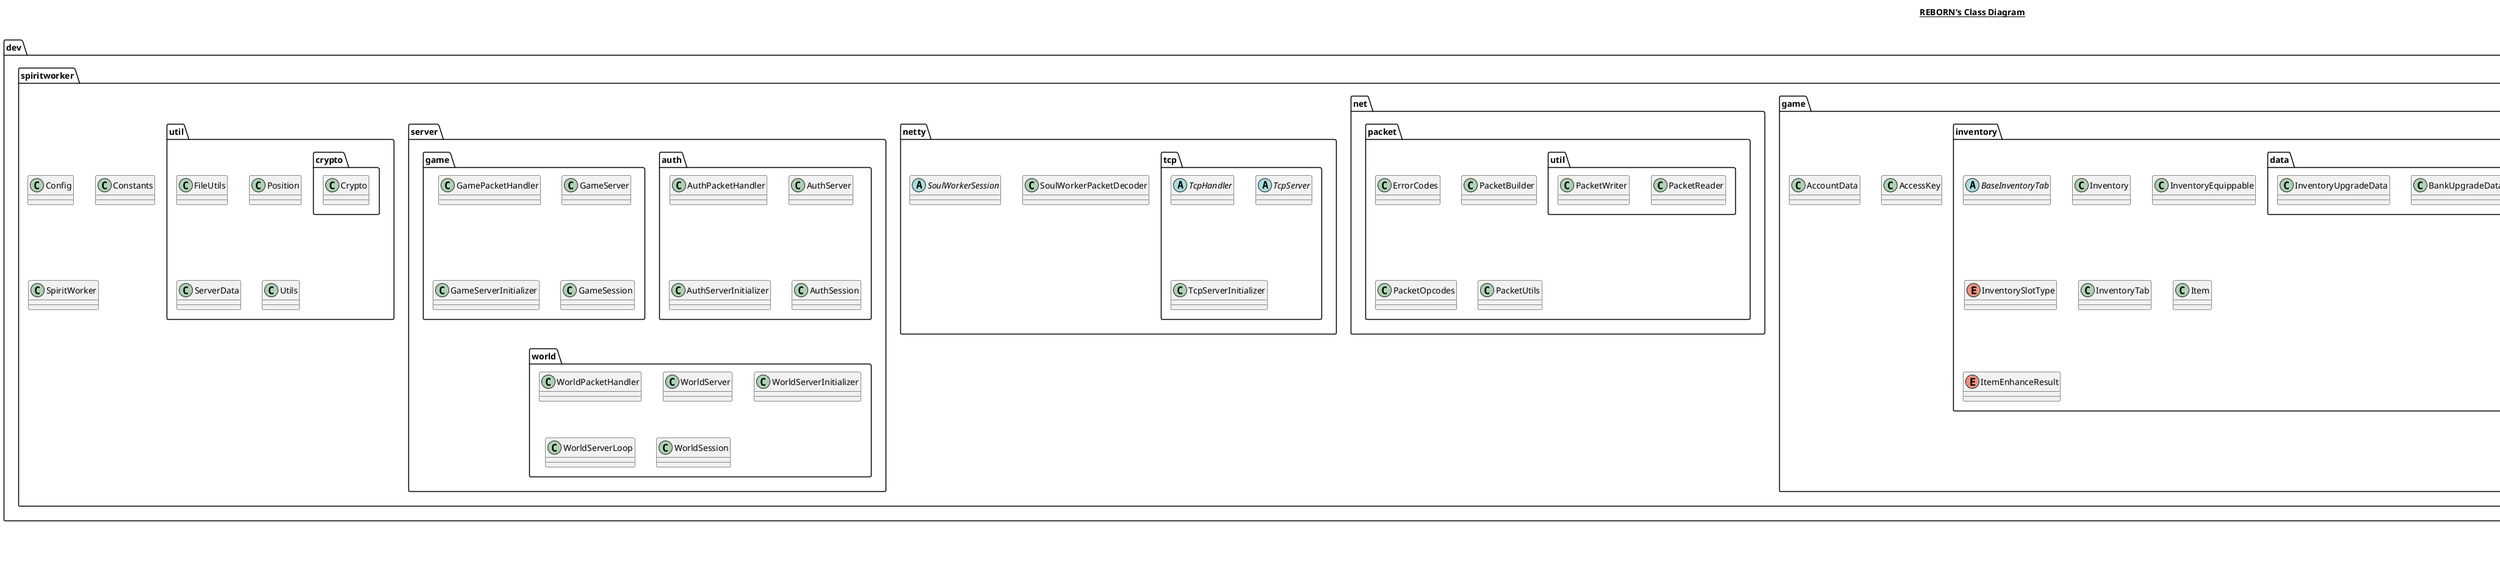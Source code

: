@startuml

title __REBORN's Class Diagram__\n

  namespace dev.spiritworker {
    class dev.spiritworker.Config {
    }
  }
  

  namespace dev.spiritworker {
    class dev.spiritworker.Config {
    }
  }
  

  namespace dev.spiritworker {
    class dev.spiritworker.Config {
    }
  }
  

  namespace dev.spiritworker {
    class dev.spiritworker.Constants {
    }
  }
  

  namespace dev.spiritworker {
    class dev.spiritworker.Constants {
    }
  }
  

  namespace dev.spiritworker {
    class dev.spiritworker.Constants {
    }
  }
  

  namespace dev.spiritworker {
    class dev.spiritworker.SpiritWorker {
    }
  }
  

  namespace dev.spiritworker {
    class dev.spiritworker.SpiritWorker {
    }
  }
  

  namespace dev.spiritworker {
    class dev.spiritworker.SpiritWorker {
    }
  }
  

  namespace dev.spiritworker {
    namespace database {
      class dev.spiritworker.database.DatabaseCounter {
      }
    }
  }
  

  namespace dev.spiritworker {
    namespace database {
      class dev.spiritworker.database.DatabaseCounter {
      }
    }
  }
  

  namespace dev.spiritworker {
    namespace database {
      class dev.spiritworker.database.DatabaseCounter {
      }
    }
  }
  

  namespace dev.spiritworker {
    namespace database {
      class dev.spiritworker.database.DatabaseHelper {
      }
    }
  }
  

  namespace dev.spiritworker {
    namespace database {
      class dev.spiritworker.database.DatabaseHelper {
      }
    }
  }
  

  namespace dev.spiritworker {
    namespace database {
      class dev.spiritworker.database.DatabaseHelper {
      }
    }
  }
  

  namespace dev.spiritworker {
    namespace database {
      class dev.spiritworker.database.DatabaseManager {
      }
    }
  }
  

  namespace dev.spiritworker {
    namespace database {
      class dev.spiritworker.database.DatabaseManager {
      }
    }
  }
  

  namespace dev.spiritworker {
    namespace database {
      class dev.spiritworker.database.DatabaseManager {
      }
    }
  }
  

  namespace dev.spiritworker {
    namespace game {
      class dev.spiritworker.game.AccessKey {
      }
    }
  }
  

  namespace dev.spiritworker {
    namespace game {
      class dev.spiritworker.game.AccessKey {
      }
    }
  }
  

  namespace dev.spiritworker {
    namespace game {
      class dev.spiritworker.game.AccessKey {
      }
    }
  }
  

  namespace dev.spiritworker {
    namespace game {
      class dev.spiritworker.game.AccountData {
      }
    }
  }
  

  namespace dev.spiritworker {
    namespace game {
      class dev.spiritworker.game.AccountData {
      }
    }
  }
  

  namespace dev.spiritworker {
    namespace game {
      class dev.spiritworker.game.AccountData {
      }
    }
  }
  

  namespace dev.spiritworker {
    namespace game {
      namespace character {
        enum CharacterClass {
        }
      }
    }
  }
  

  namespace dev.spiritworker {
    namespace game {
      namespace character {
        enum CharacterClass {
        }
      }
    }
  }
  

  namespace dev.spiritworker {
    namespace game {
      namespace character {
        enum CharacterClass {
        }
      }
    }
  }
  

  namespace dev.spiritworker {
    namespace game {
      namespace character {
        class dev.spiritworker.game.character.CharacterSkills {
        }
      }
    }
  }
  

  namespace dev.spiritworker {
    namespace game {
      namespace character {
        class dev.spiritworker.game.character.CharacterSkills {
        }
      }
    }
  }
  

  namespace dev.spiritworker {
    namespace game {
      namespace character {
        class dev.spiritworker.game.character.CharacterSkills {
        }
      }
    }
  }
  

  namespace dev.spiritworker {
    namespace game {
      namespace character {
        class dev.spiritworker.game.character.CharacterStats {
        }
      }
    }
  }
  

  namespace dev.spiritworker {
    namespace game {
      namespace character {
        class dev.spiritworker.game.character.CharacterStats {
        }
      }
    }
  }
  

  namespace dev.spiritworker {
    namespace game {
      namespace character {
        class dev.spiritworker.game.character.CharacterStats {
        }
      }
    }
  }
  

  namespace dev.spiritworker {
    namespace game {
      namespace character {
        class dev.spiritworker.game.character.GameCharacter {
        }
      }
    }
  }
  

  namespace dev.spiritworker {
    namespace game {
      namespace character {
        class dev.spiritworker.game.character.GameCharacter {
        }
      }
    }
  }
  

  namespace dev.spiritworker {
    namespace game {
      namespace character {
        class dev.spiritworker.game.character.GameCharacter {
        }
      }
    }
  }
  

  namespace dev.spiritworker {
    namespace game {
      namespace character {
        class dev.spiritworker.game.character.Skill {
        }
      }
    }
  }
  

  namespace dev.spiritworker {
    namespace game {
      namespace character {
        class dev.spiritworker.game.character.Skill {
        }
      }
    }
  }
  

  namespace dev.spiritworker {
    namespace game {
      namespace character {
        class dev.spiritworker.game.character.Skill {
        }
      }
    }
  }
  

  namespace dev.spiritworker {
    namespace game {
      namespace character {
        class dev.spiritworker.game.character.Stat {
        }
      }
    }
  }
  

  namespace dev.spiritworker {
    namespace game {
      namespace character {
        class dev.spiritworker.game.character.Stat {
        }
      }
    }
  }
  

  namespace dev.spiritworker {
    namespace game {
      namespace character {
        class dev.spiritworker.game.character.Stat {
        }
      }
    }
  }
  

  namespace dev.spiritworker {
    namespace game {
      namespace data {
        abstract class dev.spiritworker.game.data.ResourceDef {
        }
      }
    }
  }
  

  namespace dev.spiritworker {
    namespace game {
      namespace data {
        abstract class dev.spiritworker.game.data.ResourceDef {
        }
      }
    }
  }
  

  namespace dev.spiritworker {
    namespace game {
      namespace data {
        abstract class dev.spiritworker.game.data.ResourceDef {
        }
      }
    }
  }
  

  namespace dev.spiritworker {
    namespace game {
      namespace data {
        class dev.spiritworker.game.data.ResourceLoader {
        }
      }
    }
  }
  

  namespace dev.spiritworker {
    namespace game {
      namespace data {
        class dev.spiritworker.game.data.ResourceLoader {
        }
      }
    }
  }
  

  namespace dev.spiritworker {
    namespace game {
      namespace data {
        class dev.spiritworker.game.data.ResourceLoader {
        }
      }
    }
  }
  

  namespace dev.spiritworker {
    namespace game {
      namespace data {
        class dev.spiritworker.game.data.SoulWorker {
        }
      }
    }
  }
  

  namespace dev.spiritworker {
    namespace game {
      namespace data {
        class dev.spiritworker.game.data.SoulWorker {
        }
      }
    }
  }
  

  namespace dev.spiritworker {
    namespace game {
      namespace data {
        class dev.spiritworker.game.data.SoulWorker {
        }
      }
    }
  }
  

  namespace dev.spiritworker {
    namespace game {
      namespace data {
        namespace def {
          class dev.spiritworker.game.data.def.DistrictDef {
          }
        }
      }
    }
  }
  

  namespace dev.spiritworker {
    namespace game {
      namespace data {
        namespace def {
          class dev.spiritworker.game.data.def.DistrictDef {
          }
        }
      }
    }
  }
  

  namespace dev.spiritworker {
    namespace game {
      namespace data {
        namespace def {
          class dev.spiritworker.game.data.def.DistrictDef {
          }
        }
      }
    }
  }
  

  namespace dev.spiritworker {
    namespace game {
      namespace data {
        namespace def {
          class dev.spiritworker.game.data.def.ItemDef {
          }
        }
      }
    }
  }
  

  namespace dev.spiritworker {
    namespace game {
      namespace data {
        namespace def {
          class dev.spiritworker.game.data.def.ItemDef {
          }
        }
      }
    }
  }
  

  namespace dev.spiritworker {
    namespace game {
      namespace data {
        namespace def {
          class dev.spiritworker.game.data.def.ItemDef {
          }
        }
      }
    }
  }
  

  namespace dev.spiritworker {
    namespace game {
      namespace data {
        namespace def {
          class dev.spiritworker.game.data.def.MazeDef {
          }
        }
      }
    }
  }
  

  namespace dev.spiritworker {
    namespace game {
      namespace data {
        namespace def {
          class dev.spiritworker.game.data.def.MazeDef {
          }
        }
      }
    }
  }
  

  namespace dev.spiritworker {
    namespace game {
      namespace data {
        namespace def {
          class dev.spiritworker.game.data.def.MazeDef {
          }
        }
      }
    }
  }
  

  namespace dev.spiritworker {
    namespace game {
      namespace data {
        namespace def {
          class dev.spiritworker.game.data.def.MazeDef_test {
          }
        }
      }
    }
  }
  

  namespace dev.spiritworker {
    namespace game {
      namespace data {
        namespace def {
          class dev.spiritworker.game.data.def.MonsterDef {
          }
        }
      }
    }
  }
  

  namespace dev.spiritworker {
    namespace game {
      namespace data {
        namespace def {
          class dev.spiritworker.game.data.def.MonsterDef {
          }
        }
      }
    }
  }
  

  namespace dev.spiritworker {
    namespace game {
      namespace data {
        namespace def {
          class dev.spiritworker.game.data.def.MonsterDef {
          }
        }
      }
    }
  }
  

  namespace dev.spiritworker {
    namespace game {
      namespace data {
        namespace def {
          class dev.spiritworker.game.data.def.NpcDef {
          }
        }
      }
    }
  }
  

  namespace dev.spiritworker {
    namespace game {
      namespace data {
        namespace def {
          class dev.spiritworker.game.data.def.NpcDef {
          }
        }
      }
    }
  }
  

  namespace dev.spiritworker {
    namespace game {
      namespace data {
        namespace def {
          class dev.spiritworker.game.data.def.NpcDef {
          }
        }
      }
    }
  }
  

  namespace dev.spiritworker {
    namespace game {
      namespace data {
        namespace def {
          class dev.spiritworker.game.data.def.PackageDef {
          }
        }
      }
    }
  }
  

  namespace dev.spiritworker {
    namespace game {
      namespace data {
        namespace def {
          class dev.spiritworker.game.data.def.PackageDef {
          }
        }
      }
    }
  }
  

  namespace dev.spiritworker {
    namespace game {
      namespace data {
        namespace def {
          class dev.spiritworker.game.data.def.PackageDef {
          }
        }
      }
    }
  }
  

  namespace dev.spiritworker {
    namespace game {
      namespace data {
        namespace def {
          class dev.spiritworker.game.data.def.SkillDef {
          }
        }
      }
    }
  }
  

  namespace dev.spiritworker {
    namespace game {
      namespace data {
        namespace def {
          class dev.spiritworker.game.data.def.SkillDef {
          }
        }
      }
    }
  }
  

  namespace dev.spiritworker {
    namespace game {
      namespace data {
        namespace def {
          class dev.spiritworker.game.data.def.SkillDef {
          }
        }
      }
    }
  }
  

  namespace dev.spiritworker {
    namespace game {
      namespace data {
        namespace spawns {
          class dev.spiritworker.game.data.spawns.MazeData {
          }
        }
      }
    }
  }
  

  namespace dev.spiritworker {
    namespace game {
      namespace data {
        namespace spawns {
          class dev.spiritworker.game.data.spawns.MazeData {
          }
        }
      }
    }
  }
  

  namespace dev.spiritworker {
    namespace game {
      namespace data {
        namespace spawns {
          class dev.spiritworker.game.data.spawns.MazeData {
          }
        }
      }
    }
  }
  

  namespace dev.spiritworker {
    namespace game {
      namespace inventory {
        abstract class dev.spiritworker.game.inventory.BaseInventoryTab {
        }
      }
    }
  }
  

  namespace dev.spiritworker {
    namespace game {
      namespace inventory {
        abstract class dev.spiritworker.game.inventory.BaseInventoryTab {
        }
      }
    }
  }
  

  namespace dev.spiritworker {
    namespace game {
      namespace inventory {
        abstract class dev.spiritworker.game.inventory.BaseInventoryTab {
        }
      }
    }
  }
  

  namespace dev.spiritworker {
    namespace game {
      namespace inventory {
        class dev.spiritworker.game.inventory.Inventory {
        }
      }
    }
  }
  

  namespace dev.spiritworker {
    namespace game {
      namespace inventory {
        class dev.spiritworker.game.inventory.Inventory {
        }
      }
    }
  }
  

  namespace dev.spiritworker {
    namespace game {
      namespace inventory {
        class dev.spiritworker.game.inventory.Inventory {
        }
      }
    }
  }
  

  namespace dev.spiritworker {
    namespace game {
      namespace inventory {
        class dev.spiritworker.game.inventory.InventoryEquippable {
        }
      }
    }
  }
  

  namespace dev.spiritworker {
    namespace game {
      namespace inventory {
        class dev.spiritworker.game.inventory.InventoryEquippable {
        }
      }
    }
  }
  

  namespace dev.spiritworker {
    namespace game {
      namespace inventory {
        class dev.spiritworker.game.inventory.InventoryEquippable {
        }
      }
    }
  }
  

  namespace dev.spiritworker {
    namespace game {
      namespace inventory {
        enum InventorySlotType {
        }
      }
    }
  }
  

  namespace dev.spiritworker {
    namespace game {
      namespace inventory {
        enum InventorySlotType {
        }
      }
    }
  }
  

  namespace dev.spiritworker {
    namespace game {
      namespace inventory {
        enum InventorySlotType {
        }
      }
    }
  }
  

  namespace dev.spiritworker {
    namespace game {
      namespace inventory {
        class dev.spiritworker.game.inventory.InventoryTab {
        }
      }
    }
  }
  

  namespace dev.spiritworker {
    namespace game {
      namespace inventory {
        class dev.spiritworker.game.inventory.InventoryTab {
        }
      }
    }
  }
  

  namespace dev.spiritworker {
    namespace game {
      namespace inventory {
        class dev.spiritworker.game.inventory.InventoryTab {
        }
      }
    }
  }
  

  namespace dev.spiritworker {
    namespace game {
      namespace inventory {
        class dev.spiritworker.game.inventory.Item {
        }
      }
    }
  }
  

  namespace dev.spiritworker {
    namespace game {
      namespace inventory {
        class dev.spiritworker.game.inventory.Item {
        }
      }
    }
  }
  

  namespace dev.spiritworker {
    namespace game {
      namespace inventory {
        class dev.spiritworker.game.inventory.Item {
        }
      }
    }
  }
  

  namespace dev.spiritworker {
    namespace game {
      namespace inventory {
        enum ItemEnhanceResult {
        }
      }
    }
  }
  

  namespace dev.spiritworker {
    namespace game {
      namespace inventory {
        enum ItemEnhanceResult {
        }
      }
    }
  }
  

  namespace dev.spiritworker {
    namespace game {
      namespace inventory {
        enum ItemEnhanceResult {
        }
      }
    }
  }
  

  namespace dev.spiritworker {
    namespace game {
      namespace inventory {
        namespace data {
          class dev.spiritworker.game.inventory.data.BankUpgradeData {
          }
        }
      }
    }
  }
  

  namespace dev.spiritworker {
    namespace game {
      namespace inventory {
        namespace data {
          class dev.spiritworker.game.inventory.data.BankUpgradeData {
          }
        }
      }
    }
  }
  

  namespace dev.spiritworker {
    namespace game {
      namespace inventory {
        namespace data {
          class dev.spiritworker.game.inventory.data.BankUpgradeData {
          }
        }
      }
    }
  }
  

  namespace dev.spiritworker {
    namespace game {
      namespace inventory {
        namespace data {
          class dev.spiritworker.game.inventory.data.InventoryUpgradeData {
          }
        }
      }
    }
  }
  

  namespace dev.spiritworker {
    namespace game {
      namespace inventory {
        namespace data {
          class dev.spiritworker.game.inventory.data.InventoryUpgradeData {
          }
        }
      }
    }
  }
  

  namespace dev.spiritworker {
    namespace game {
      namespace inventory {
        namespace data {
          class dev.spiritworker.game.inventory.data.InventoryUpgradeData {
          }
        }
      }
    }
  }
  

  namespace dev.spiritworker {
    namespace game {
      namespace managers {
        class dev.spiritworker.game.managers.ChatManager {
        }
      }
    }
  }
  

  namespace dev.spiritworker {
    namespace game {
      namespace managers {
        class dev.spiritworker.game.managers.ChatManager {
        }
      }
    }
  }
  

  namespace dev.spiritworker {
    namespace game {
      namespace managers {
        class dev.spiritworker.game.managers.ChatManager {
        }
      }
    }
  }
  

  namespace dev.spiritworker {
    namespace game {
      namespace managers {
        class dev.spiritworker.game.managers.CommandHandler {
        }
      }
    }
  }
  

  namespace dev.spiritworker {
    namespace game {
      namespace managers {
        class dev.spiritworker.game.managers.CommandHandler {
        }
      }
    }
  }
  

  namespace dev.spiritworker {
    namespace game {
      namespace managers {
        class dev.spiritworker.game.managers.CommandHandler {
        }
      }
    }
  }
  

  namespace dev.spiritworker {
    namespace game {
      namespace managers {
        class dev.spiritworker.game.managers.ItemManager {
        }
      }
    }
  }
  

  namespace dev.spiritworker {
    namespace game {
      namespace managers {
        class dev.spiritworker.game.managers.ItemManager {
        }
      }
    }
  }
  

  namespace dev.spiritworker {
    namespace game {
      namespace managers {
        class dev.spiritworker.game.managers.ItemManager {
        }
      }
    }
  }
  

  namespace dev.spiritworker {
    namespace game {
      namespace managers {
        class dev.spiritworker.game.managers.MazeManager {
        }
      }
    }
  }
  

  namespace dev.spiritworker {
    namespace game {
      namespace managers {
        class dev.spiritworker.game.managers.MazeManager {
        }
      }
    }
  }
  

  namespace dev.spiritworker {
    namespace game {
      namespace managers {
        class dev.spiritworker.game.managers.MazeManager {
        }
      }
    }
  }
  

  namespace dev.spiritworker {
    namespace game {
      namespace map {
        class dev.spiritworker.game.map.District {
        }
      }
    }
  }
  

  namespace dev.spiritworker {
    namespace game {
      namespace map {
        class dev.spiritworker.game.map.District {
        }
      }
    }
  }
  

  namespace dev.spiritworker {
    namespace game {
      namespace map {
        class dev.spiritworker.game.map.District {
        }
      }
    }
  }
  

  namespace dev.spiritworker {
    namespace game {
      namespace map {
        class dev.spiritworker.game.map.GameMap {
        }
      }
    }
  }
  

  namespace dev.spiritworker {
    namespace game {
      namespace map {
        class dev.spiritworker.game.map.GameMap {
        }
      }
    }
  }
  

  namespace dev.spiritworker {
    namespace game {
      namespace map {
        class dev.spiritworker.game.map.GameMap {
        }
      }
    }
  }
  

  namespace dev.spiritworker {
    namespace game {
      namespace map {
        class dev.spiritworker.game.map.Maze {
        }
      }
    }
  }
  

  namespace dev.spiritworker {
    namespace game {
      namespace map {
        class dev.spiritworker.game.map.Maze {
        }
      }
    }
  }
  

  namespace dev.spiritworker {
    namespace game {
      namespace map {
        class dev.spiritworker.game.map.Maze {
        }
      }
    }
  }
  

  namespace dev.spiritworker {
    namespace game {
      namespace map {
        class dev.spiritworker.game.map.Monster {
        }
      }
    }
  }
  

  namespace dev.spiritworker {
    namespace game {
      namespace map {
        class dev.spiritworker.game.map.Monster {
        }
      }
    }
  }
  

  namespace dev.spiritworker {
    namespace game {
      namespace map {
        class dev.spiritworker.game.map.Monster {
        }
      }
    }
  }
  

  namespace dev.spiritworker {
    namespace game {
      namespace map {
        class dev.spiritworker.game.map.Npc {
        }
      }
    }
  }
  

  namespace dev.spiritworker {
    namespace game {
      namespace map {
        class dev.spiritworker.game.map.Npc {
        }
      }
    }
  }
  

  namespace dev.spiritworker {
    namespace game {
      namespace map {
        class dev.spiritworker.game.map.Npc {
        }
      }
    }
  }
  

  namespace dev.spiritworker {
    namespace net.packet {
      class dev.spiritworker.net.packet.ErrorCodes {
      }
    }
  }
  

  namespace dev.spiritworker {
    namespace net.packet {
      class dev.spiritworker.net.packet.ErrorCodes {
      }
    }
  }
  

  namespace dev.spiritworker {
    namespace net.packet {
      class dev.spiritworker.net.packet.ErrorCodes {
      }
    }
  }
  

  namespace dev.spiritworker {
    namespace net.packet {
      class dev.spiritworker.net.packet.PacketBuilder {
      }
    }
  }
  

  namespace dev.spiritworker {
    namespace net.packet {
      class dev.spiritworker.net.packet.PacketBuilder {
      }
    }
  }
  

  namespace dev.spiritworker {
    namespace net.packet {
      class dev.spiritworker.net.packet.PacketBuilder {
      }
    }
  }
  

  namespace dev.spiritworker {
    namespace net.packet {
      class dev.spiritworker.net.packet.PacketOpcodes {
      }
    }
  }
  

  namespace dev.spiritworker {
    namespace net.packet {
      class dev.spiritworker.net.packet.PacketOpcodes {
      }
    }
  }
  

  namespace dev.spiritworker {
    namespace net.packet {
      class dev.spiritworker.net.packet.PacketOpcodes {
      }
    }
  }
  

  namespace dev.spiritworker {
    namespace net.packet {
      class dev.spiritworker.net.packet.PacketUtils {
      }
    }
  }
  

  namespace dev.spiritworker {
    namespace net.packet {
      class dev.spiritworker.net.packet.PacketUtils {
      }
    }
  }
  

  namespace dev.spiritworker {
    namespace net.packet {
      class dev.spiritworker.net.packet.PacketUtils {
      }
    }
  }
  

  namespace dev.spiritworker {
    namespace net.packet {
      namespace util {
        class dev.spiritworker.net.packet.util.PacketReader {
        }
      }
    }
  }
  

  namespace dev.spiritworker {
    namespace net.packet {
      namespace util {
        class dev.spiritworker.net.packet.util.PacketReader {
        }
      }
    }
  }
  

  namespace dev.spiritworker {
    namespace net.packet {
      namespace util {
        class dev.spiritworker.net.packet.util.PacketReader {
        }
      }
    }
  }
  

  namespace dev.spiritworker {
    namespace net.packet {
      namespace util {
        class dev.spiritworker.net.packet.util.PacketWriter {
        }
      }
    }
  }
  

  namespace dev.spiritworker {
    namespace net.packet {
      namespace util {
        class dev.spiritworker.net.packet.util.PacketWriter {
        }
      }
    }
  }
  

  namespace dev.spiritworker {
    namespace net.packet {
      namespace util {
        class dev.spiritworker.net.packet.util.PacketWriter {
        }
      }
    }
  }
  

  namespace dev.spiritworker {
    namespace netty {
      class dev.spiritworker.netty.SoulWorkerPacketDecoder {
      }
    }
  }
  

  namespace dev.spiritworker {
    namespace netty {
      class dev.spiritworker.netty.SoulWorkerPacketDecoder {
      }
    }
  }
  

  namespace dev.spiritworker {
    namespace netty {
      class dev.spiritworker.netty.SoulWorkerPacketDecoder {
      }
    }
  }
  

  namespace dev.spiritworker {
    namespace netty {
      abstract class dev.spiritworker.netty.SoulWorkerSession {
      }
    }
  }
  

  namespace dev.spiritworker {
    namespace netty {
      abstract class dev.spiritworker.netty.SoulWorkerSession {
      }
    }
  }
  

  namespace dev.spiritworker {
    namespace netty {
      abstract class dev.spiritworker.netty.SoulWorkerSession {
      }
    }
  }
  

  namespace dev.spiritworker {
    namespace netty {
      namespace tcp {
        abstract class dev.spiritworker.netty.tcp.TcpHandler {
        }
      }
    }
  }
  

  namespace dev.spiritworker {
    namespace netty {
      namespace tcp {
        abstract class dev.spiritworker.netty.tcp.TcpHandler {
        }
      }
    }
  }
  

  namespace dev.spiritworker {
    namespace netty {
      namespace tcp {
        abstract class dev.spiritworker.netty.tcp.TcpHandler {
        }
      }
    }
  }
  

  namespace dev.spiritworker {
    namespace netty {
      namespace tcp {
        abstract class dev.spiritworker.netty.tcp.TcpServer {
        }
      }
    }
  }
  

  namespace dev.spiritworker {
    namespace netty {
      namespace tcp {
        abstract class dev.spiritworker.netty.tcp.TcpServer {
        }
      }
    }
  }
  

  namespace dev.spiritworker {
    namespace netty {
      namespace tcp {
        abstract class dev.spiritworker.netty.tcp.TcpServer {
        }
      }
    }
  }
  

  namespace dev.spiritworker {
    namespace netty {
      namespace tcp {
        class dev.spiritworker.netty.tcp.TcpServerInitializer {
        }
      }
    }
  }
  

  namespace dev.spiritworker {
    namespace netty {
      namespace tcp {
        class dev.spiritworker.netty.tcp.TcpServerInitializer {
        }
      }
    }
  }
  

  namespace dev.spiritworker {
    namespace netty {
      namespace tcp {
        class dev.spiritworker.netty.tcp.TcpServerInitializer {
        }
      }
    }
  }
  

  namespace dev.spiritworker {
    namespace server.auth {
      class dev.spiritworker.server.auth.AuthPacketHandler {
      }
    }
  }
  

  namespace dev.spiritworker {
    namespace server.auth {
      class dev.spiritworker.server.auth.AuthPacketHandler {
      }
    }
  }
  

  namespace dev.spiritworker {
    namespace server.auth {
      class dev.spiritworker.server.auth.AuthPacketHandler {
      }
    }
  }
  

  namespace dev.spiritworker {
    namespace server.auth {
      class dev.spiritworker.server.auth.AuthServer {
      }
    }
  }
  

  namespace dev.spiritworker {
    namespace server.auth {
      class dev.spiritworker.server.auth.AuthServer {
      }
    }
  }
  

  namespace dev.spiritworker {
    namespace server.auth {
      class dev.spiritworker.server.auth.AuthServer {
      }
    }
  }
  

  namespace dev.spiritworker {
    namespace server.auth {
      class dev.spiritworker.server.auth.AuthServerInitializer {
      }
    }
  }
  

  namespace dev.spiritworker {
    namespace server.auth {
      class dev.spiritworker.server.auth.AuthServerInitializer {
      }
    }
  }
  

  namespace dev.spiritworker {
    namespace server.auth {
      class dev.spiritworker.server.auth.AuthServerInitializer {
      }
    }
  }
  

  namespace dev.spiritworker {
    namespace server.auth {
      class dev.spiritworker.server.auth.AuthSession {
      }
    }
  }
  

  namespace dev.spiritworker {
    namespace server.auth {
      class dev.spiritworker.server.auth.AuthSession {
      }
    }
  }
  

  namespace dev.spiritworker {
    namespace server.auth {
      class dev.spiritworker.server.auth.AuthSession {
      }
    }
  }
  

  namespace dev.spiritworker {
    namespace server.game {
      class dev.spiritworker.server.game.GamePacketHandler {
      }
    }
  }
  

  namespace dev.spiritworker {
    namespace server.game {
      class dev.spiritworker.server.game.GamePacketHandler {
      }
    }
  }
  

  namespace dev.spiritworker {
    namespace server.game {
      class dev.spiritworker.server.game.GamePacketHandler {
      }
    }
  }
  

  namespace dev.spiritworker {
    namespace server.game {
      class dev.spiritworker.server.game.GameServer {
      }
    }
  }
  

  namespace dev.spiritworker {
    namespace server.game {
      class dev.spiritworker.server.game.GameServer {
      }
    }
  }
  

  namespace dev.spiritworker {
    namespace server.game {
      class dev.spiritworker.server.game.GameServer {
      }
    }
  }
  

  namespace dev.spiritworker {
    namespace server.game {
      class dev.spiritworker.server.game.GameServerInitializer {
      }
    }
  }
  

  namespace dev.spiritworker {
    namespace server.game {
      class dev.spiritworker.server.game.GameServerInitializer {
      }
    }
  }
  

  namespace dev.spiritworker {
    namespace server.game {
      class dev.spiritworker.server.game.GameServerInitializer {
      }
    }
  }
  

  namespace dev.spiritworker {
    namespace server.game {
      class dev.spiritworker.server.game.GameSession {
      }
    }
  }
  

  namespace dev.spiritworker {
    namespace server.game {
      class dev.spiritworker.server.game.GameSession {
      }
    }
  }
  

  namespace dev.spiritworker {
    namespace server.game {
      class dev.spiritworker.server.game.GameSession {
      }
    }
  }
  

  namespace dev.spiritworker {
    namespace server.world {
      class dev.spiritworker.server.world.WorldPacketHandler {
      }
    }
  }
  

  namespace dev.spiritworker {
    namespace server.world {
      class dev.spiritworker.server.world.WorldPacketHandler {
      }
    }
  }
  

  namespace dev.spiritworker {
    namespace server.world {
      class dev.spiritworker.server.world.WorldPacketHandler {
      }
    }
  }
  

  namespace dev.spiritworker {
    namespace server.world {
      class dev.spiritworker.server.world.WorldServer {
      }
    }
  }
  

  namespace dev.spiritworker {
    namespace server.world {
      class dev.spiritworker.server.world.WorldServer {
      }
    }
  }
  

  namespace dev.spiritworker {
    namespace server.world {
      class dev.spiritworker.server.world.WorldServer {
      }
    }
  }
  

  namespace dev.spiritworker {
    namespace server.world {
      class dev.spiritworker.server.world.WorldServerInitializer {
      }
    }
  }
  

  namespace dev.spiritworker {
    namespace server.world {
      class dev.spiritworker.server.world.WorldServerInitializer {
      }
    }
  }
  

  namespace dev.spiritworker {
    namespace server.world {
      class dev.spiritworker.server.world.WorldServerInitializer {
      }
    }
  }
  

  namespace dev.spiritworker {
    namespace server.world {
      class dev.spiritworker.server.world.WorldServerLoop {
      }
    }
  }
  

  namespace dev.spiritworker {
    namespace server.world {
      class dev.spiritworker.server.world.WorldServerLoop {
      }
    }
  }
  

  namespace dev.spiritworker {
    namespace server.world {
      class dev.spiritworker.server.world.WorldServerLoop {
      }
    }
  }
  

  namespace dev.spiritworker {
    namespace server.world {
      class dev.spiritworker.server.world.WorldSession {
      }
    }
  }
  

  namespace dev.spiritworker {
    namespace server.world {
      class dev.spiritworker.server.world.WorldSession {
      }
    }
  }
  

  namespace dev.spiritworker {
    namespace server.world {
      class dev.spiritworker.server.world.WorldSession {
      }
    }
  }
  

  namespace dev.spiritworker {
    namespace util {
      class dev.spiritworker.util.FileUtils {
      }
    }
  }
  

  namespace dev.spiritworker {
    namespace util {
      class dev.spiritworker.util.FileUtils {
      }
    }
  }
  

  namespace dev.spiritworker {
    namespace util {
      class dev.spiritworker.util.FileUtils {
      }
    }
  }
  

  namespace dev.spiritworker {
    namespace util {
      class dev.spiritworker.util.Position {
      }
    }
  }
  

  namespace dev.spiritworker {
    namespace util {
      class dev.spiritworker.util.Position {
      }
    }
  }
  

  namespace dev.spiritworker {
    namespace util {
      class dev.spiritworker.util.Position {
      }
    }
  }
  

  namespace dev.spiritworker {
    namespace util {
      class dev.spiritworker.util.ServerData {
      }
    }
  }
  

  namespace dev.spiritworker {
    namespace util {
      class dev.spiritworker.util.ServerData {
      }
    }
  }
  

  namespace dev.spiritworker {
    namespace util {
      class dev.spiritworker.util.ServerData {
      }
    }
  }
  

  namespace dev.spiritworker {
    namespace util {
      class dev.spiritworker.util.Utils {
      }
    }
  }
  

  namespace dev.spiritworker {
    namespace util {
      class dev.spiritworker.util.Utils {
      }
    }
  }
  

  namespace dev.spiritworker {
    namespace util {
      class dev.spiritworker.util.Utils {
      }
    }
  }
  

  namespace dev.spiritworker {
    namespace util {
      namespace crypto {
        class dev.spiritworker.util.crypto.Crypto {
        }
      }
    }
  }
  

  namespace dev.spiritworker {
    namespace util {
      namespace crypto {
        class dev.spiritworker.util.crypto.Crypto {
        }
      }
    }
  }
  

  namespace dev.spiritworker {
    namespace util {
      namespace crypto {
        class dev.spiritworker.util.crypto.Crypto {
        }
      }
    }
  }
  

  dev.spiritworker.game.character.CharacterClass o-- dev.spiritworker.game.character.CharacterClass.BaseStats : baseStats
  dev.spiritworker.game.map.Maze .up.|> java.lang.Runnable
  dev.spiritworker.game.map.Maze .up.|> java.lang.Runnable
  dev.spiritworker.game.map.Maze .up.|> Runnable


right footer


PlantUML diagram generated by SketchIt! (https://bitbucket.org/pmesmeur/sketch.it)
For more information about this tool, please contact philippe.mesmeur@gmail.com
endfooter

@enduml
